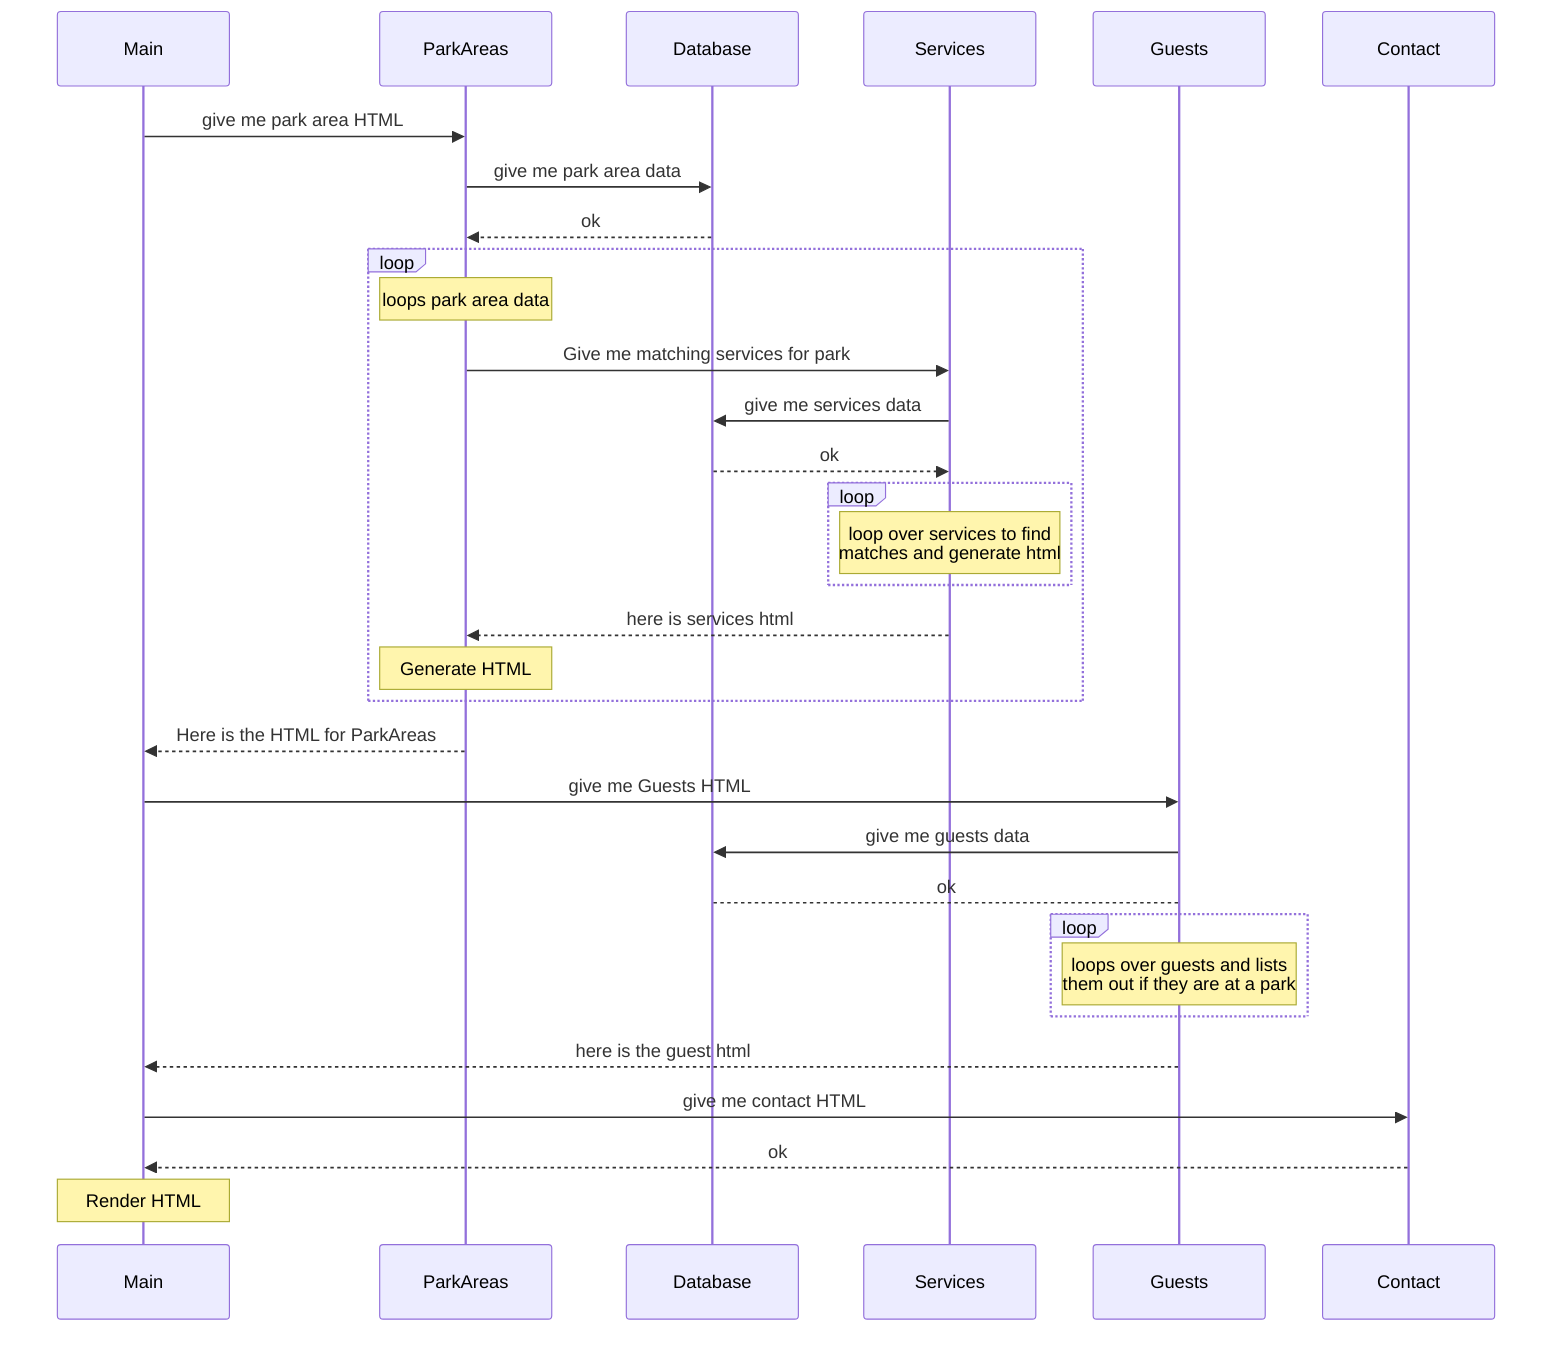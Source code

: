 sequenceDiagram

Main ->> ParkAreas: give me park area HTML

ParkAreas ->> Database: give me park area data

Database -->> ParkAreas: ok

Loop

    Note over ParkAreas: loops park area data

    ParkAreas ->> Services: Give me matching services for park

    Services ->> Database: give me services data

    Database -->> Services: ok

        loop
            Note over Services: loop over services to find<br> matches and generate html
        end
    
    Services -->> ParkAreas: here is services html

    Note over ParkAreas: Generate HTML

End

ParkAreas -->> Main: Here is the HTML for ParkAreas

Main ->> Guests: give me Guests HTML

Guests ->> Database: give me guests data

Database --> Guests: ok

loop

    Note over Guests: loops over guests and lists<br> them out if they are at a park
    
end

Guests -->> Main: here is the guest html

Main ->> Contact: give me contact HTML

Contact -->> Main: ok

Note over Main: Render HTML